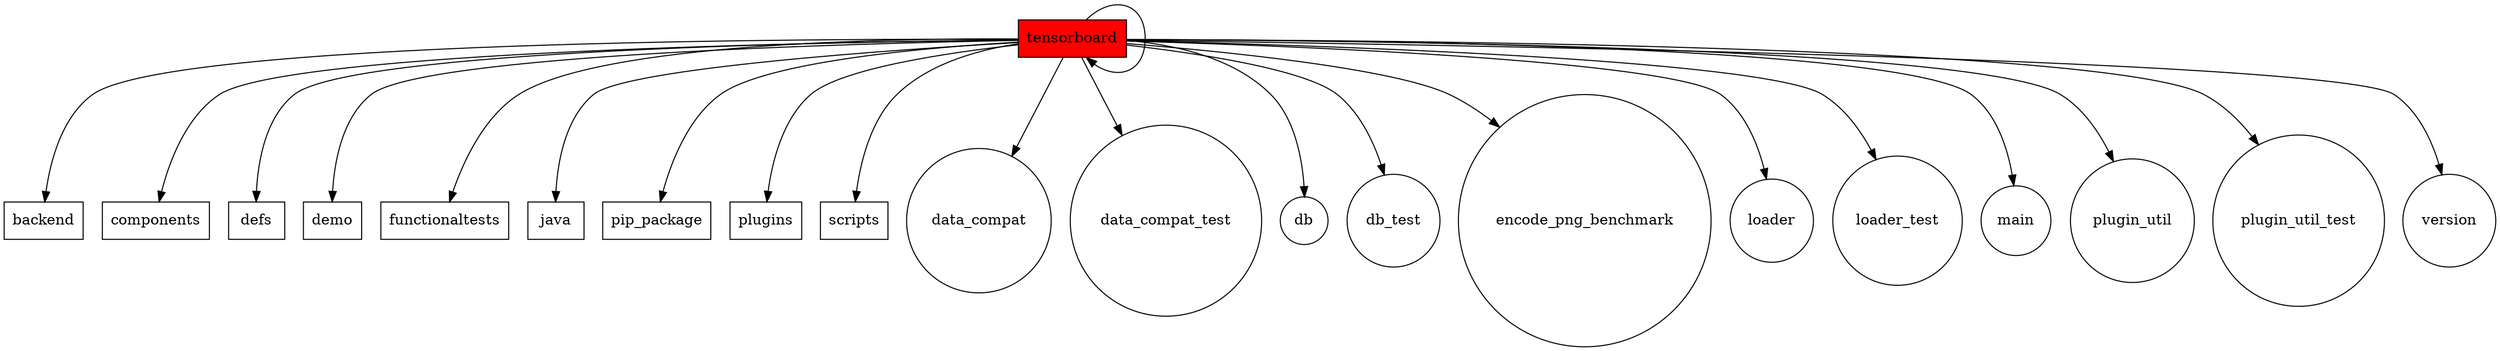//使用：dot -Tpng tensorboard_graph.dot -o img/g1.png

//定义节点属性
digraph g {
    //==========定义节点关系============
    a->a;
    a->b;
    a->c;
    a->d;
    a->e;
    a->f;
    a->g;
    a->h;
    a->i;
    a->j;
    a->a1;
    a->a11;
    a->a2;
    a->a21;
    a->a3;
    a->a4;
    a->a41;
    a->a5;
    a->a6;
    a->a61;
    a->a7;
    //==========定义节点属性============
    //定义a节点为长方形, 样式为填充, 填充颜色为#ABACBA
    a[shape=box,label="tensorboard",style=filled,fillcolor=red];
    b[shape=box,label="backend"];
    c[shape=box,label="components"];
    d[shape=box,label="defs"];
    e[shape=box,label="demo"];
    f[shape=box,label="functionaltests"];
    g[shape=box,label="java"];
    h[shape=box,label="pip_package"];
    i[shape=box,label="plugins"];
    j[shape=box,label="scripts"];
    a1[shape=circle,label="data_compat"]
    a11[shape=circle,label="data_compat_test"]
    a2[shape=circle,label="db"]
    a21[shape=circle,label="db_test"]
    a3[shape=circle,label="encode_png_benchmark"]
    a4[shape=circle,label="loader"]
    a41[shape=circle,label="loader_test"]
    a5[shape=circle,label="main"]
    a6[shape=circle,label="plugin_util"]
    a61[shape=circle,label="plugin_util_test"]
    a7[shape=circle,label="version"]
}
